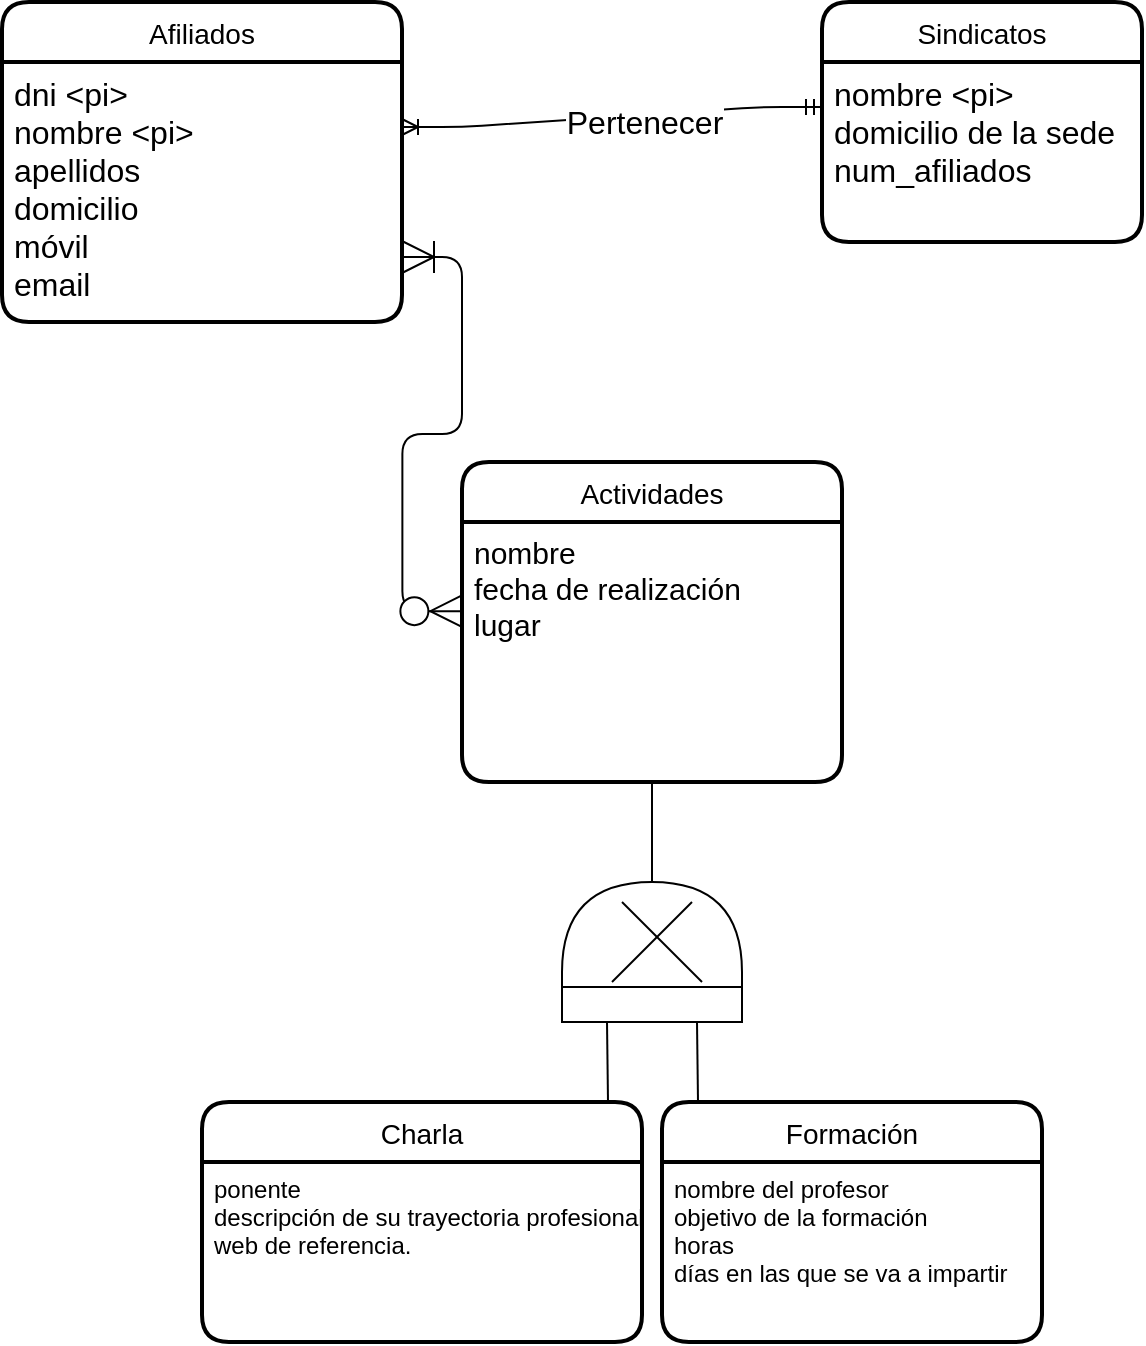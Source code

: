 <mxfile version="15.3.4" type="device"><diagram id="GPtrRtFB5vXKbkVcscEn" name="Page-1"><mxGraphModel dx="447" dy="267" grid="1" gridSize="10" guides="1" tooltips="1" connect="1" arrows="1" fold="1" page="1" pageScale="1" pageWidth="827" pageHeight="1169" math="0" shadow="0"><root><mxCell id="0"/><mxCell id="1" parent="0"/><mxCell id="hMHqXbN6vTGZZXWYMPBU-1" value="Afiliados" style="swimlane;childLayout=stackLayout;horizontal=1;startSize=30;horizontalStack=0;rounded=1;fontSize=14;fontStyle=0;strokeWidth=2;resizeParent=0;resizeLast=1;shadow=0;dashed=0;align=center;" parent="1" vertex="1"><mxGeometry x="50" y="60" width="200" height="160" as="geometry"/></mxCell><mxCell id="hMHqXbN6vTGZZXWYMPBU-2" value="dni &lt;pi&gt;&#10;nombre &lt;pi&gt;&#10;apellidos&#10;domicilio&#10;móvil&#10;email" style="align=left;strokeColor=none;fillColor=none;spacingLeft=4;fontSize=16;verticalAlign=top;resizable=0;rotatable=0;part=1;" parent="hMHqXbN6vTGZZXWYMPBU-1" vertex="1"><mxGeometry y="30" width="200" height="130" as="geometry"/></mxCell><mxCell id="hMHqXbN6vTGZZXWYMPBU-3" value="Sindicatos" style="swimlane;childLayout=stackLayout;horizontal=1;startSize=30;horizontalStack=0;rounded=1;fontSize=14;fontStyle=0;strokeWidth=2;resizeParent=0;resizeLast=1;shadow=0;dashed=0;align=center;" parent="1" vertex="1"><mxGeometry x="460" y="60" width="160" height="120" as="geometry"/></mxCell><mxCell id="hMHqXbN6vTGZZXWYMPBU-4" value="nombre &lt;pi&gt;&#10;domicilio de la sede&#10;num_afiliados" style="align=left;strokeColor=none;fillColor=none;spacingLeft=4;fontSize=16;verticalAlign=top;resizable=0;rotatable=0;part=1;" parent="hMHqXbN6vTGZZXWYMPBU-3" vertex="1"><mxGeometry y="30" width="160" height="90" as="geometry"/></mxCell><mxCell id="hMHqXbN6vTGZZXWYMPBU-5" value="" style="edgeStyle=entityRelationEdgeStyle;fontSize=12;html=1;endArrow=ERoneToMany;startArrow=ERmandOne;entryX=1;entryY=0.25;entryDx=0;entryDy=0;exitX=0;exitY=0.25;exitDx=0;exitDy=0;" parent="1" source="hMHqXbN6vTGZZXWYMPBU-4" target="hMHqXbN6vTGZZXWYMPBU-2" edge="1"><mxGeometry width="100" height="100" relative="1" as="geometry"><mxPoint x="310" y="260" as="sourcePoint"/><mxPoint x="410" y="160" as="targetPoint"/></mxGeometry></mxCell><mxCell id="hMHqXbN6vTGZZXWYMPBU-6" value="Pertenecer" style="edgeLabel;html=1;align=center;verticalAlign=middle;resizable=0;points=[];fontSize=16;" parent="hMHqXbN6vTGZZXWYMPBU-5" vertex="1" connectable="0"><mxGeometry x="0.046" y="2" relative="1" as="geometry"><mxPoint x="20" as="offset"/></mxGeometry></mxCell><mxCell id="1QzoZELzcvT7SMomccjw-1" value="Actividades" style="swimlane;childLayout=stackLayout;horizontal=1;startSize=30;horizontalStack=0;rounded=1;fontSize=14;fontStyle=0;strokeWidth=2;resizeParent=0;resizeLast=1;shadow=0;dashed=0;align=center;hachureGap=4;pointerEvents=0;" vertex="1" parent="1"><mxGeometry x="280" y="290" width="190" height="160" as="geometry"/></mxCell><mxCell id="1QzoZELzcvT7SMomccjw-2" value="nombre&#10;fecha de realización&#10;lugar" style="align=left;strokeColor=none;fillColor=none;spacingLeft=4;fontSize=15;verticalAlign=top;resizable=0;rotatable=0;part=1;" vertex="1" parent="1QzoZELzcvT7SMomccjw-1"><mxGeometry y="30" width="190" height="130" as="geometry"/></mxCell><mxCell id="1QzoZELzcvT7SMomccjw-3" value="" style="shape=delay;whiteSpace=wrap;html=1;hachureGap=4;pointerEvents=0;fontSize=15;rotation=-90;" vertex="1" parent="1"><mxGeometry x="340" y="490" width="70" height="90" as="geometry"/></mxCell><mxCell id="1QzoZELzcvT7SMomccjw-4" value="" style="endArrow=none;html=1;fontSize=15;startSize=6;endSize=6;sourcePerimeterSpacing=8;targetPerimeterSpacing=8;entryX=0.5;entryY=1;entryDx=0;entryDy=0;exitX=1;exitY=0.5;exitDx=0;exitDy=0;" edge="1" parent="1" source="1QzoZELzcvT7SMomccjw-3" target="1QzoZELzcvT7SMomccjw-2"><mxGeometry width="50" height="50" relative="1" as="geometry"><mxPoint x="440" y="490" as="sourcePoint"/><mxPoint x="430" y="560" as="targetPoint"/></mxGeometry></mxCell><mxCell id="1QzoZELzcvT7SMomccjw-5" value="" style="endArrow=none;html=1;fontSize=15;startSize=6;endSize=6;sourcePerimeterSpacing=8;targetPerimeterSpacing=8;entryX=0.25;entryY=1;entryDx=0;entryDy=0;exitX=0.25;exitY=0;exitDx=0;exitDy=0;" edge="1" parent="1" source="1QzoZELzcvT7SMomccjw-3" target="1QzoZELzcvT7SMomccjw-3"><mxGeometry width="50" height="50" relative="1" as="geometry"><mxPoint x="340" y="538" as="sourcePoint"/><mxPoint x="430" y="560" as="targetPoint"/></mxGeometry></mxCell><mxCell id="1QzoZELzcvT7SMomccjw-6" value="" style="endArrow=none;html=1;fontSize=15;startSize=6;endSize=6;sourcePerimeterSpacing=8;targetPerimeterSpacing=8;entryX=0;entryY=0.75;entryDx=0;entryDy=0;" edge="1" parent="1" target="1QzoZELzcvT7SMomccjw-3"><mxGeometry width="50" height="50" relative="1" as="geometry"><mxPoint x="398" y="610" as="sourcePoint"/><mxPoint x="430" y="480" as="targetPoint"/></mxGeometry></mxCell><mxCell id="1QzoZELzcvT7SMomccjw-7" value="" style="endArrow=none;html=1;fontSize=15;startSize=6;endSize=6;sourcePerimeterSpacing=8;targetPerimeterSpacing=8;" edge="1" parent="1"><mxGeometry width="50" height="50" relative="1" as="geometry"><mxPoint x="355" y="550" as="sourcePoint"/><mxPoint x="395" y="510" as="targetPoint"/></mxGeometry></mxCell><mxCell id="1QzoZELzcvT7SMomccjw-8" value="" style="endArrow=none;html=1;fontSize=15;startSize=6;endSize=6;sourcePerimeterSpacing=8;targetPerimeterSpacing=8;" edge="1" parent="1"><mxGeometry width="50" height="50" relative="1" as="geometry"><mxPoint x="400" y="550" as="sourcePoint"/><mxPoint x="360" y="510" as="targetPoint"/></mxGeometry></mxCell><mxCell id="1QzoZELzcvT7SMomccjw-9" value="" style="endArrow=none;html=1;fontSize=15;startSize=6;endSize=6;sourcePerimeterSpacing=8;targetPerimeterSpacing=8;entryX=0;entryY=0.25;entryDx=0;entryDy=0;" edge="1" parent="1" target="1QzoZELzcvT7SMomccjw-3"><mxGeometry width="50" height="50" relative="1" as="geometry"><mxPoint x="353" y="610" as="sourcePoint"/><mxPoint x="430" y="480" as="targetPoint"/></mxGeometry></mxCell><mxCell id="1QzoZELzcvT7SMomccjw-10" value="Formación" style="swimlane;childLayout=stackLayout;horizontal=1;startSize=30;horizontalStack=0;rounded=1;fontSize=14;fontStyle=0;strokeWidth=2;resizeParent=0;resizeLast=1;shadow=0;dashed=0;align=center;hachureGap=4;pointerEvents=0;" vertex="1" parent="1"><mxGeometry x="380" y="610" width="190" height="120" as="geometry"/></mxCell><mxCell id="1QzoZELzcvT7SMomccjw-11" value="nombre del profesor&#10;objetivo de la formación&#10;horas&#10;días en las que se va a impartir" style="align=left;strokeColor=none;fillColor=none;spacingLeft=4;fontSize=12;verticalAlign=top;resizable=0;rotatable=0;part=1;" vertex="1" parent="1QzoZELzcvT7SMomccjw-10"><mxGeometry y="30" width="190" height="90" as="geometry"/></mxCell><mxCell id="1QzoZELzcvT7SMomccjw-12" value="Charla" style="swimlane;childLayout=stackLayout;horizontal=1;startSize=30;horizontalStack=0;rounded=1;fontSize=14;fontStyle=0;strokeWidth=2;resizeParent=0;resizeLast=1;shadow=0;dashed=0;align=center;hachureGap=4;pointerEvents=0;" vertex="1" parent="1"><mxGeometry x="150" y="610" width="220" height="120" as="geometry"/></mxCell><mxCell id="1QzoZELzcvT7SMomccjw-13" value="ponente&#10;descripción de su trayectoria profesional&#10;web de referencia." style="align=left;strokeColor=none;fillColor=none;spacingLeft=4;fontSize=12;verticalAlign=top;resizable=0;rotatable=0;part=1;" vertex="1" parent="1QzoZELzcvT7SMomccjw-12"><mxGeometry y="30" width="220" height="90" as="geometry"/></mxCell><mxCell id="1QzoZELzcvT7SMomccjw-14" value="" style="edgeStyle=entityRelationEdgeStyle;fontSize=12;html=1;endArrow=ERoneToMany;startArrow=ERzeroToMany;startSize=14;endSize=14;sourcePerimeterSpacing=8;targetPerimeterSpacing=8;entryX=1;entryY=0.75;entryDx=0;entryDy=0;exitX=0.001;exitY=0.343;exitDx=0;exitDy=0;exitPerimeter=0;" edge="1" parent="1" source="1QzoZELzcvT7SMomccjw-2" target="hMHqXbN6vTGZZXWYMPBU-2"><mxGeometry width="100" height="100" relative="1" as="geometry"><mxPoint x="350" y="370" as="sourcePoint"/><mxPoint x="450" y="270" as="targetPoint"/></mxGeometry></mxCell></root></mxGraphModel></diagram></mxfile>